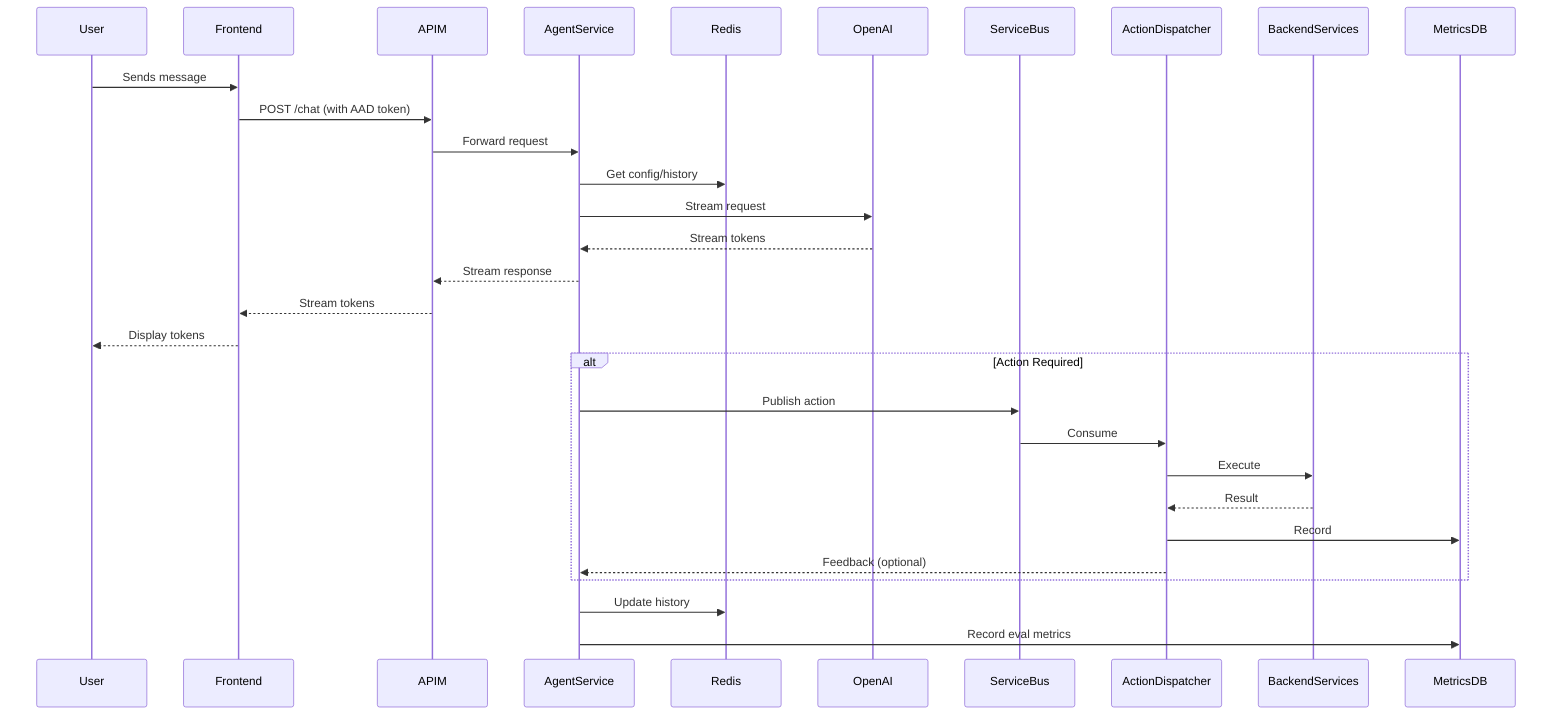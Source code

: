 %% docs/diagrams/request_lifecycle.mmd
sequenceDiagram
    participant User
    participant Frontend
    participant APIM
    participant AgentService
    participant Redis
    participant OpenAI
    participant ServiceBus
    participant ActionDispatcher
    participant BackendServices
    participant MetricsDB

    User->>Frontend: Sends message
    Frontend->>APIM: POST /chat (with AAD token)
    APIM->>AgentService: Forward request
    AgentService->>Redis: Get config/history
    AgentService->>OpenAI: Stream request
    OpenAI-->>AgentService: Stream tokens
    AgentService-->>APIM: Stream response
    APIM-->>Frontend: Stream tokens
    Frontend-->>User: Display tokens

    alt Action Required
        AgentService->>ServiceBus: Publish action
        ServiceBus->>ActionDispatcher: Consume
        ActionDispatcher->>BackendServices: Execute
        BackendServices-->>ActionDispatcher: Result
        ActionDispatcher->>MetricsDB: Record
        ActionDispatcher-->>AgentService: Feedback (optional)
    end

    AgentService->>Redis: Update history
    AgentService->>MetricsDB: Record eval metrics